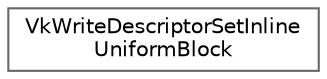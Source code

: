 digraph "类继承关系图"
{
 // LATEX_PDF_SIZE
  bgcolor="transparent";
  edge [fontname=Helvetica,fontsize=10,labelfontname=Helvetica,labelfontsize=10];
  node [fontname=Helvetica,fontsize=10,shape=box,height=0.2,width=0.4];
  rankdir="LR";
  Node0 [id="Node000000",label="VkWriteDescriptorSetInline\lUniformBlock",height=0.2,width=0.4,color="grey40", fillcolor="white", style="filled",URL="$struct_vk_write_descriptor_set_inline_uniform_block.html",tooltip=" "];
}
